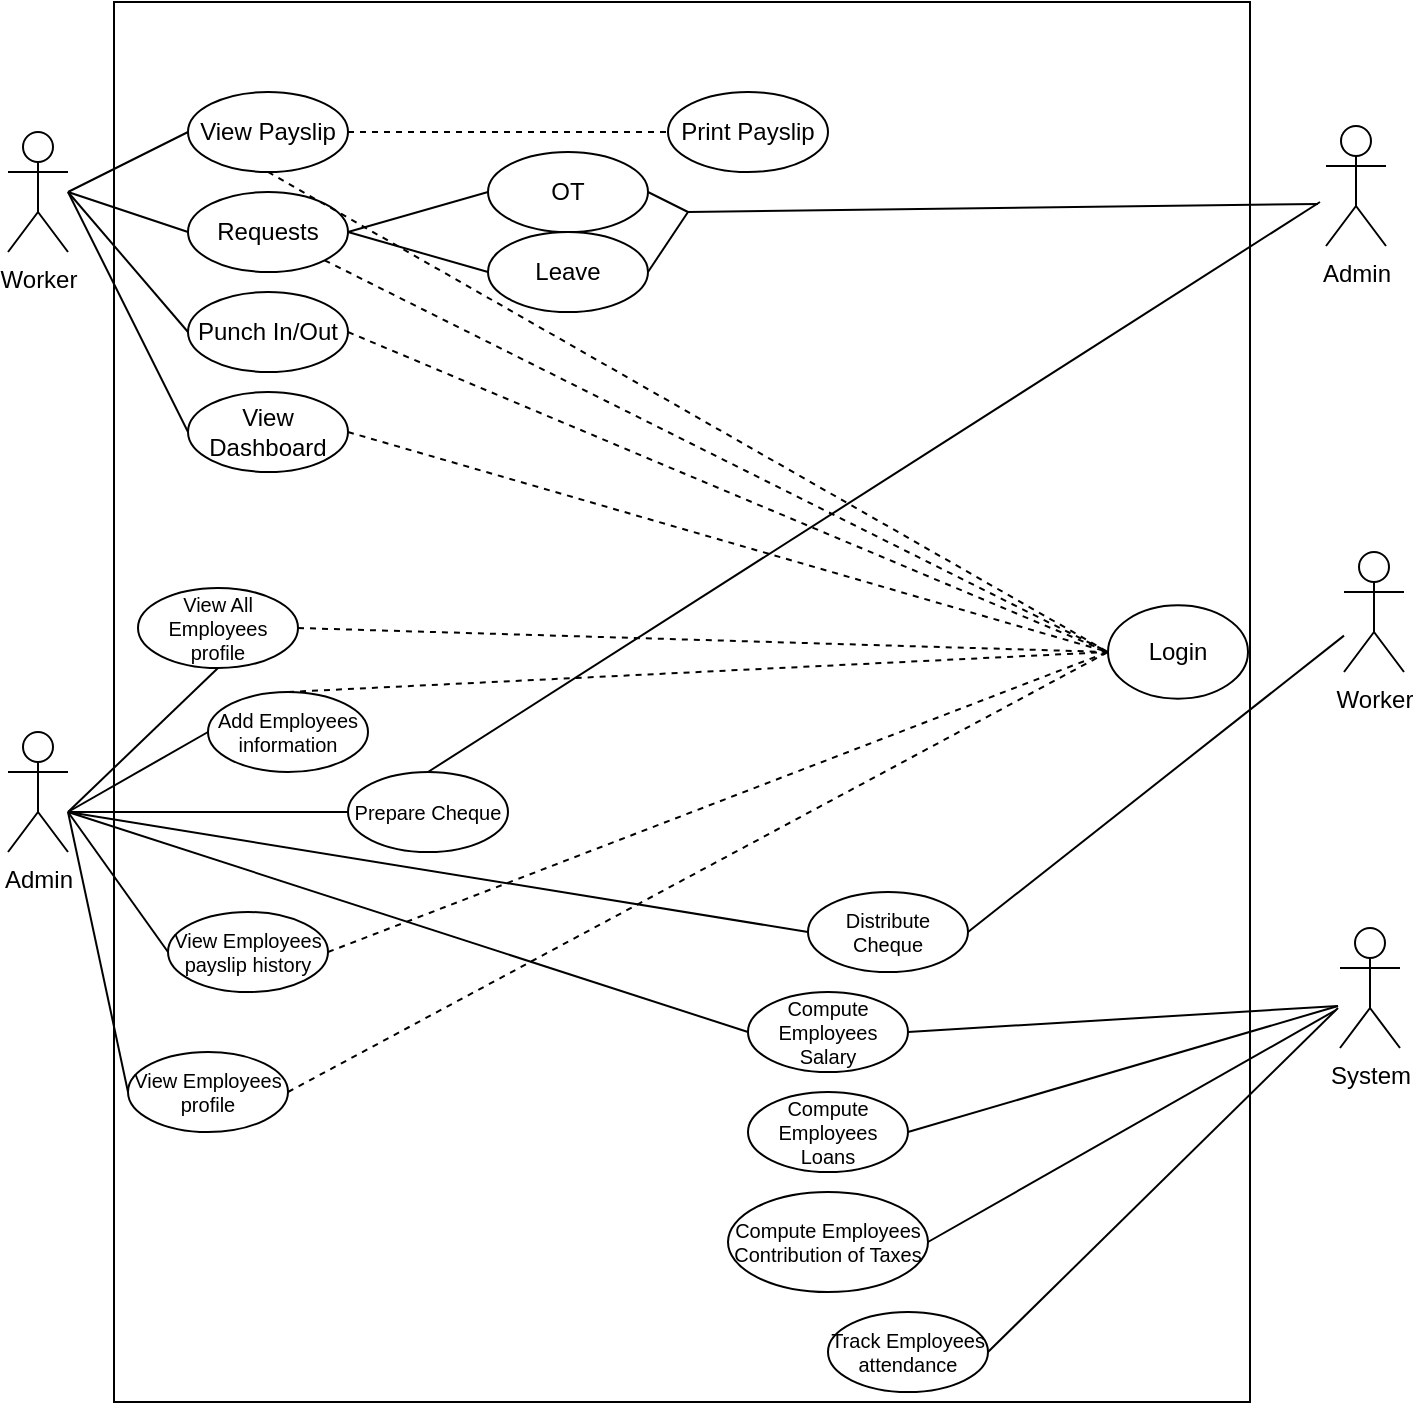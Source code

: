 <mxfile version="22.1.17" type="device">
  <diagram name="Page-1" id="_YU-OsNZQCLQ5xC6rC2F">
    <mxGraphModel dx="1195" dy="658" grid="0" gridSize="10" guides="1" tooltips="1" connect="1" arrows="1" fold="1" page="1" pageScale="1" pageWidth="850" pageHeight="1100" math="0" shadow="0">
      <root>
        <mxCell id="0" />
        <mxCell id="1" parent="0" />
        <mxCell id="QliI198V3Rkb6xiWOrOB-1" value="" style="rounded=0;whiteSpace=wrap;html=1;" vertex="1" parent="1">
          <mxGeometry x="123" y="25" width="568" height="700" as="geometry" />
        </mxCell>
        <mxCell id="iCPJFm4jBijz2kU2VRec-1" value="Worker&lt;br&gt;" style="shape=umlActor;verticalLabelPosition=bottom;verticalAlign=top;html=1;outlineConnect=0;" parent="1" vertex="1">
          <mxGeometry x="70" y="90" width="30" height="60" as="geometry" />
        </mxCell>
        <mxCell id="iCPJFm4jBijz2kU2VRec-5" value="Admin" style="shape=umlActor;verticalLabelPosition=bottom;verticalAlign=top;html=1;outlineConnect=0;" parent="1" vertex="1">
          <mxGeometry x="70" y="390" width="30" height="60" as="geometry" />
        </mxCell>
        <mxCell id="iCPJFm4jBijz2kU2VRec-6" value="Admin" style="shape=umlActor;verticalLabelPosition=bottom;verticalAlign=top;html=1;outlineConnect=0;" parent="1" vertex="1">
          <mxGeometry x="729" y="87" width="30" height="60" as="geometry" />
        </mxCell>
        <mxCell id="iCPJFm4jBijz2kU2VRec-7" value="Worker&lt;br&gt;" style="shape=umlActor;verticalLabelPosition=bottom;verticalAlign=top;html=1;outlineConnect=0;" parent="1" vertex="1">
          <mxGeometry x="738" y="300" width="30" height="60" as="geometry" />
        </mxCell>
        <mxCell id="iCPJFm4jBijz2kU2VRec-8" value="System" style="shape=umlActor;verticalLabelPosition=bottom;verticalAlign=top;html=1;outlineConnect=0;" parent="1" vertex="1">
          <mxGeometry x="736" y="488" width="30" height="60" as="geometry" />
        </mxCell>
        <mxCell id="iCPJFm4jBijz2kU2VRec-10" value="View Payslip" style="ellipse;whiteSpace=wrap;html=1;" parent="1" vertex="1">
          <mxGeometry x="160" y="70" width="80" height="40" as="geometry" />
        </mxCell>
        <mxCell id="iCPJFm4jBijz2kU2VRec-11" value="Requests" style="ellipse;whiteSpace=wrap;html=1;" parent="1" vertex="1">
          <mxGeometry x="160" y="120" width="80" height="40" as="geometry" />
        </mxCell>
        <mxCell id="iCPJFm4jBijz2kU2VRec-12" value="Punch In/Out" style="ellipse;whiteSpace=wrap;html=1;" parent="1" vertex="1">
          <mxGeometry x="160" y="170" width="80" height="40" as="geometry" />
        </mxCell>
        <mxCell id="iCPJFm4jBijz2kU2VRec-14" value="" style="endArrow=none;html=1;rounded=0;entryX=0;entryY=0.5;entryDx=0;entryDy=0;" parent="1" target="iCPJFm4jBijz2kU2VRec-10" edge="1">
          <mxGeometry width="50" height="50" relative="1" as="geometry">
            <mxPoint x="100" y="120" as="sourcePoint" />
            <mxPoint x="150" y="70" as="targetPoint" />
          </mxGeometry>
        </mxCell>
        <mxCell id="iCPJFm4jBijz2kU2VRec-15" value="" style="endArrow=none;html=1;rounded=0;entryX=0;entryY=0.5;entryDx=0;entryDy=0;" parent="1" target="iCPJFm4jBijz2kU2VRec-11" edge="1">
          <mxGeometry width="50" height="50" relative="1" as="geometry">
            <mxPoint x="100" y="120" as="sourcePoint" />
            <mxPoint x="150" y="70" as="targetPoint" />
          </mxGeometry>
        </mxCell>
        <mxCell id="iCPJFm4jBijz2kU2VRec-16" value="" style="endArrow=none;html=1;rounded=0;entryX=0;entryY=0.5;entryDx=0;entryDy=0;" parent="1" target="iCPJFm4jBijz2kU2VRec-12" edge="1">
          <mxGeometry width="50" height="50" relative="1" as="geometry">
            <mxPoint x="100" y="120" as="sourcePoint" />
            <mxPoint x="150" y="70" as="targetPoint" />
          </mxGeometry>
        </mxCell>
        <mxCell id="iCPJFm4jBijz2kU2VRec-17" value="OT" style="ellipse;whiteSpace=wrap;html=1;" parent="1" vertex="1">
          <mxGeometry x="310" y="100" width="80" height="40" as="geometry" />
        </mxCell>
        <mxCell id="iCPJFm4jBijz2kU2VRec-18" value="Leave" style="ellipse;whiteSpace=wrap;html=1;" parent="1" vertex="1">
          <mxGeometry x="310" y="140" width="80" height="40" as="geometry" />
        </mxCell>
        <mxCell id="iCPJFm4jBijz2kU2VRec-19" value="" style="endArrow=none;html=1;rounded=0;entryX=0;entryY=0.5;entryDx=0;entryDy=0;exitX=1;exitY=0.5;exitDx=0;exitDy=0;" parent="1" source="iCPJFm4jBijz2kU2VRec-11" target="iCPJFm4jBijz2kU2VRec-17" edge="1">
          <mxGeometry width="50" height="50" relative="1" as="geometry">
            <mxPoint x="260" y="180" as="sourcePoint" />
            <mxPoint x="310" y="130" as="targetPoint" />
          </mxGeometry>
        </mxCell>
        <mxCell id="iCPJFm4jBijz2kU2VRec-20" value="" style="endArrow=none;html=1;rounded=0;entryX=0;entryY=0.5;entryDx=0;entryDy=0;exitX=1;exitY=0.5;exitDx=0;exitDy=0;" parent="1" source="iCPJFm4jBijz2kU2VRec-11" target="iCPJFm4jBijz2kU2VRec-18" edge="1">
          <mxGeometry width="50" height="50" relative="1" as="geometry">
            <mxPoint x="260" y="180" as="sourcePoint" />
            <mxPoint x="310" y="130" as="targetPoint" />
          </mxGeometry>
        </mxCell>
        <mxCell id="iCPJFm4jBijz2kU2VRec-24" value="Print Payslip" style="ellipse;whiteSpace=wrap;html=1;" parent="1" vertex="1">
          <mxGeometry x="400" y="70" width="80" height="40" as="geometry" />
        </mxCell>
        <mxCell id="iCPJFm4jBijz2kU2VRec-26" value="" style="endArrow=none;dashed=1;html=1;rounded=0;entryX=0;entryY=0.5;entryDx=0;entryDy=0;" parent="1" target="iCPJFm4jBijz2kU2VRec-24" edge="1">
          <mxGeometry width="50" height="50" relative="1" as="geometry">
            <mxPoint x="240" y="90" as="sourcePoint" />
            <mxPoint x="290" y="40" as="targetPoint" />
          </mxGeometry>
        </mxCell>
        <mxCell id="iCPJFm4jBijz2kU2VRec-27" value="" style="endArrow=none;html=1;rounded=0;" parent="1" edge="1">
          <mxGeometry width="50" height="50" relative="1" as="geometry">
            <mxPoint x="390" y="120" as="sourcePoint" />
            <mxPoint x="410" y="130" as="targetPoint" />
          </mxGeometry>
        </mxCell>
        <mxCell id="iCPJFm4jBijz2kU2VRec-28" value="" style="endArrow=none;html=1;rounded=0;exitX=1;exitY=0.5;exitDx=0;exitDy=0;" parent="1" source="iCPJFm4jBijz2kU2VRec-18" edge="1">
          <mxGeometry width="50" height="50" relative="1" as="geometry">
            <mxPoint x="390" y="130" as="sourcePoint" />
            <mxPoint x="410" y="130" as="targetPoint" />
          </mxGeometry>
        </mxCell>
        <mxCell id="iCPJFm4jBijz2kU2VRec-29" value="" style="endArrow=none;html=1;rounded=0;" parent="1" edge="1">
          <mxGeometry width="50" height="50" relative="1" as="geometry">
            <mxPoint x="410" y="130" as="sourcePoint" />
            <mxPoint x="725" y="126" as="targetPoint" />
          </mxGeometry>
        </mxCell>
        <mxCell id="iCPJFm4jBijz2kU2VRec-30" value="View All Employees profile" style="ellipse;whiteSpace=wrap;html=1;fontSize=10;" parent="1" vertex="1">
          <mxGeometry x="135" y="318" width="80" height="40" as="geometry" />
        </mxCell>
        <mxCell id="iCPJFm4jBijz2kU2VRec-31" value="Add Employees information" style="ellipse;whiteSpace=wrap;html=1;fontSize=10;" parent="1" vertex="1">
          <mxGeometry x="170" y="370" width="80" height="40" as="geometry" />
        </mxCell>
        <mxCell id="iCPJFm4jBijz2kU2VRec-32" value="Prepare Cheque" style="ellipse;whiteSpace=wrap;html=1;fontSize=10;" parent="1" vertex="1">
          <mxGeometry x="240" y="410" width="80" height="40" as="geometry" />
        </mxCell>
        <mxCell id="iCPJFm4jBijz2kU2VRec-33" value="View Employees payslip history" style="ellipse;whiteSpace=wrap;html=1;fontSize=10;" parent="1" vertex="1">
          <mxGeometry x="150" y="480" width="80" height="40" as="geometry" />
        </mxCell>
        <mxCell id="iCPJFm4jBijz2kU2VRec-34" value="View Employees profile" style="ellipse;whiteSpace=wrap;html=1;fontSize=10;" parent="1" vertex="1">
          <mxGeometry x="130" y="550" width="80" height="40" as="geometry" />
        </mxCell>
        <mxCell id="iCPJFm4jBijz2kU2VRec-35" value="" style="endArrow=none;html=1;rounded=0;entryX=0.5;entryY=1;entryDx=0;entryDy=0;" parent="1" target="iCPJFm4jBijz2kU2VRec-30" edge="1">
          <mxGeometry width="50" height="50" relative="1" as="geometry">
            <mxPoint x="100" y="430" as="sourcePoint" />
            <mxPoint x="150" y="380" as="targetPoint" />
          </mxGeometry>
        </mxCell>
        <mxCell id="iCPJFm4jBijz2kU2VRec-36" value="" style="endArrow=none;html=1;rounded=0;entryX=0;entryY=0.5;entryDx=0;entryDy=0;" parent="1" target="iCPJFm4jBijz2kU2VRec-31" edge="1">
          <mxGeometry width="50" height="50" relative="1" as="geometry">
            <mxPoint x="100" y="430" as="sourcePoint" />
            <mxPoint x="150" y="380" as="targetPoint" />
          </mxGeometry>
        </mxCell>
        <mxCell id="iCPJFm4jBijz2kU2VRec-37" value="" style="endArrow=none;html=1;rounded=0;entryX=0;entryY=0.5;entryDx=0;entryDy=0;" parent="1" target="iCPJFm4jBijz2kU2VRec-32" edge="1">
          <mxGeometry width="50" height="50" relative="1" as="geometry">
            <mxPoint x="100" y="430" as="sourcePoint" />
            <mxPoint x="370" y="370" as="targetPoint" />
          </mxGeometry>
        </mxCell>
        <mxCell id="iCPJFm4jBijz2kU2VRec-38" value="" style="endArrow=none;html=1;rounded=0;entryX=0;entryY=0.5;entryDx=0;entryDy=0;" parent="1" target="iCPJFm4jBijz2kU2VRec-33" edge="1">
          <mxGeometry width="50" height="50" relative="1" as="geometry">
            <mxPoint x="100" y="430" as="sourcePoint" />
            <mxPoint x="370" y="460" as="targetPoint" />
          </mxGeometry>
        </mxCell>
        <mxCell id="iCPJFm4jBijz2kU2VRec-39" value="" style="endArrow=none;html=1;rounded=0;entryX=0;entryY=0.5;entryDx=0;entryDy=0;" parent="1" target="iCPJFm4jBijz2kU2VRec-34" edge="1">
          <mxGeometry width="50" height="50" relative="1" as="geometry">
            <mxPoint x="100" y="430" as="sourcePoint" />
            <mxPoint x="370" y="460" as="targetPoint" />
          </mxGeometry>
        </mxCell>
        <mxCell id="iCPJFm4jBijz2kU2VRec-40" value="Login" style="ellipse;whiteSpace=wrap;html=1;" parent="1" vertex="1">
          <mxGeometry x="620" y="326.67" width="70" height="46.67" as="geometry" />
        </mxCell>
        <mxCell id="iCPJFm4jBijz2kU2VRec-41" value="" style="endArrow=none;dashed=1;html=1;rounded=0;exitX=1;exitY=0.5;exitDx=0;exitDy=0;entryX=0;entryY=0.5;entryDx=0;entryDy=0;" parent="1" source="iCPJFm4jBijz2kU2VRec-12" target="iCPJFm4jBijz2kU2VRec-40" edge="1">
          <mxGeometry width="50" height="50" relative="1" as="geometry">
            <mxPoint x="240" y="145" as="sourcePoint" />
            <mxPoint x="390" y="270" as="targetPoint" />
          </mxGeometry>
        </mxCell>
        <mxCell id="iCPJFm4jBijz2kU2VRec-43" value="View Dashboard" style="ellipse;whiteSpace=wrap;html=1;" parent="1" vertex="1">
          <mxGeometry x="160" y="220" width="80" height="40" as="geometry" />
        </mxCell>
        <mxCell id="iCPJFm4jBijz2kU2VRec-44" value="" style="endArrow=none;html=1;rounded=0;entryX=0;entryY=0.5;entryDx=0;entryDy=0;" parent="1" target="iCPJFm4jBijz2kU2VRec-43" edge="1">
          <mxGeometry width="50" height="50" relative="1" as="geometry">
            <mxPoint x="100" y="120" as="sourcePoint" />
            <mxPoint x="370" y="350" as="targetPoint" />
          </mxGeometry>
        </mxCell>
        <mxCell id="iCPJFm4jBijz2kU2VRec-45" value="" style="endArrow=none;dashed=1;html=1;rounded=0;exitX=1;exitY=0.5;exitDx=0;exitDy=0;entryX=0;entryY=0.5;entryDx=0;entryDy=0;" parent="1" source="iCPJFm4jBijz2kU2VRec-43" target="iCPJFm4jBijz2kU2VRec-40" edge="1">
          <mxGeometry width="50" height="50" relative="1" as="geometry">
            <mxPoint x="320" y="400" as="sourcePoint" />
            <mxPoint x="370" y="350" as="targetPoint" />
          </mxGeometry>
        </mxCell>
        <mxCell id="iCPJFm4jBijz2kU2VRec-46" value="" style="endArrow=none;dashed=1;html=1;rounded=0;exitX=1;exitY=1;exitDx=0;exitDy=0;" parent="1" source="iCPJFm4jBijz2kU2VRec-11" edge="1">
          <mxGeometry width="50" height="50" relative="1" as="geometry">
            <mxPoint x="320" y="400" as="sourcePoint" />
            <mxPoint x="620" y="350" as="targetPoint" />
          </mxGeometry>
        </mxCell>
        <mxCell id="iCPJFm4jBijz2kU2VRec-47" value="" style="endArrow=none;dashed=1;html=1;rounded=0;exitX=0.5;exitY=1;exitDx=0;exitDy=0;" parent="1" source="iCPJFm4jBijz2kU2VRec-10" edge="1">
          <mxGeometry width="50" height="50" relative="1" as="geometry">
            <mxPoint x="320" y="400" as="sourcePoint" />
            <mxPoint x="620" y="350" as="targetPoint" />
          </mxGeometry>
        </mxCell>
        <mxCell id="iCPJFm4jBijz2kU2VRec-48" value="" style="endArrow=none;dashed=1;html=1;rounded=0;exitX=1;exitY=0.5;exitDx=0;exitDy=0;entryX=0;entryY=0.5;entryDx=0;entryDy=0;" parent="1" source="iCPJFm4jBijz2kU2VRec-30" target="iCPJFm4jBijz2kU2VRec-40" edge="1">
          <mxGeometry width="50" height="50" relative="1" as="geometry">
            <mxPoint x="320" y="400" as="sourcePoint" />
            <mxPoint x="370" y="350" as="targetPoint" />
          </mxGeometry>
        </mxCell>
        <mxCell id="iCPJFm4jBijz2kU2VRec-49" value="" style="endArrow=none;dashed=1;html=1;rounded=0;exitX=0.5;exitY=0;exitDx=0;exitDy=0;entryX=0;entryY=0.5;entryDx=0;entryDy=0;" parent="1" source="iCPJFm4jBijz2kU2VRec-31" target="iCPJFm4jBijz2kU2VRec-40" edge="1">
          <mxGeometry width="50" height="50" relative="1" as="geometry">
            <mxPoint x="320" y="400" as="sourcePoint" />
            <mxPoint x="500" y="350" as="targetPoint" />
          </mxGeometry>
        </mxCell>
        <mxCell id="iCPJFm4jBijz2kU2VRec-50" value="" style="endArrow=none;dashed=1;html=1;rounded=0;entryX=0;entryY=0.5;entryDx=0;entryDy=0;" parent="1" target="iCPJFm4jBijz2kU2VRec-40" edge="1">
          <mxGeometry width="50" height="50" relative="1" as="geometry">
            <mxPoint x="230" y="500" as="sourcePoint" />
            <mxPoint x="280" y="450" as="targetPoint" />
          </mxGeometry>
        </mxCell>
        <mxCell id="iCPJFm4jBijz2kU2VRec-51" value="" style="endArrow=none;html=1;rounded=0;exitX=0.5;exitY=0;exitDx=0;exitDy=0;" parent="1" source="iCPJFm4jBijz2kU2VRec-32" edge="1">
          <mxGeometry width="50" height="50" relative="1" as="geometry">
            <mxPoint x="320" y="400" as="sourcePoint" />
            <mxPoint x="726" y="125" as="targetPoint" />
          </mxGeometry>
        </mxCell>
        <mxCell id="iCPJFm4jBijz2kU2VRec-54" value="" style="endArrow=none;dashed=1;html=1;rounded=0;exitX=1;exitY=0.5;exitDx=0;exitDy=0;" parent="1" source="iCPJFm4jBijz2kU2VRec-34" edge="1">
          <mxGeometry width="50" height="50" relative="1" as="geometry">
            <mxPoint x="440" y="430" as="sourcePoint" />
            <mxPoint x="620" y="350" as="targetPoint" />
          </mxGeometry>
        </mxCell>
        <mxCell id="iCPJFm4jBijz2kU2VRec-56" value="Distribute Cheque" style="ellipse;whiteSpace=wrap;html=1;fontSize=10;" parent="1" vertex="1">
          <mxGeometry x="470" y="470" width="80" height="40" as="geometry" />
        </mxCell>
        <mxCell id="iCPJFm4jBijz2kU2VRec-57" value="" style="endArrow=none;html=1;rounded=0;entryX=0;entryY=0.5;entryDx=0;entryDy=0;" parent="1" target="iCPJFm4jBijz2kU2VRec-56" edge="1">
          <mxGeometry width="50" height="50" relative="1" as="geometry">
            <mxPoint x="100" y="430" as="sourcePoint" />
            <mxPoint x="150" y="380" as="targetPoint" />
          </mxGeometry>
        </mxCell>
        <mxCell id="iCPJFm4jBijz2kU2VRec-58" value="" style="endArrow=none;html=1;rounded=0;" parent="1" edge="1" target="iCPJFm4jBijz2kU2VRec-7">
          <mxGeometry width="50" height="50" relative="1" as="geometry">
            <mxPoint x="550" y="490" as="sourcePoint" />
            <mxPoint x="736" y="353" as="targetPoint" />
          </mxGeometry>
        </mxCell>
        <mxCell id="iCPJFm4jBijz2kU2VRec-59" value="Compute Employees Salary" style="ellipse;whiteSpace=wrap;html=1;fontSize=10;" parent="1" vertex="1">
          <mxGeometry x="440" y="520" width="80" height="40" as="geometry" />
        </mxCell>
        <mxCell id="iCPJFm4jBijz2kU2VRec-60" value="" style="endArrow=none;html=1;rounded=0;entryX=0;entryY=0.5;entryDx=0;entryDy=0;" parent="1" target="iCPJFm4jBijz2kU2VRec-59" edge="1">
          <mxGeometry width="50" height="50" relative="1" as="geometry">
            <mxPoint x="100" y="430" as="sourcePoint" />
            <mxPoint x="490" y="380" as="targetPoint" />
          </mxGeometry>
        </mxCell>
        <mxCell id="iCPJFm4jBijz2kU2VRec-61" value="" style="endArrow=none;html=1;rounded=0;" parent="1" edge="1">
          <mxGeometry width="50" height="50" relative="1" as="geometry">
            <mxPoint x="520" y="540" as="sourcePoint" />
            <mxPoint x="735" y="527" as="targetPoint" />
          </mxGeometry>
        </mxCell>
        <mxCell id="iCPJFm4jBijz2kU2VRec-63" value="Compute Employees Loans" style="ellipse;whiteSpace=wrap;html=1;fontSize=10;" parent="1" vertex="1">
          <mxGeometry x="440" y="570" width="80" height="40" as="geometry" />
        </mxCell>
        <mxCell id="iCPJFm4jBijz2kU2VRec-65" value="" style="endArrow=none;html=1;rounded=0;exitX=1;exitY=0.5;exitDx=0;exitDy=0;" parent="1" source="iCPJFm4jBijz2kU2VRec-63" edge="1">
          <mxGeometry width="50" height="50" relative="1" as="geometry">
            <mxPoint x="440" y="430" as="sourcePoint" />
            <mxPoint x="735" y="527" as="targetPoint" />
          </mxGeometry>
        </mxCell>
        <mxCell id="iCPJFm4jBijz2kU2VRec-66" value="Compute Employees Contribution of Taxes" style="ellipse;whiteSpace=wrap;html=1;fontSize=10;" parent="1" vertex="1">
          <mxGeometry x="430" y="620" width="100" height="50" as="geometry" />
        </mxCell>
        <mxCell id="iCPJFm4jBijz2kU2VRec-67" value="" style="endArrow=none;html=1;rounded=0;exitX=1;exitY=0.5;exitDx=0;exitDy=0;" parent="1" source="iCPJFm4jBijz2kU2VRec-66" edge="1">
          <mxGeometry width="50" height="50" relative="1" as="geometry">
            <mxPoint x="440" y="430" as="sourcePoint" />
            <mxPoint x="734" y="529" as="targetPoint" />
          </mxGeometry>
        </mxCell>
        <mxCell id="iCPJFm4jBijz2kU2VRec-68" value="Track Employees attendance" style="ellipse;whiteSpace=wrap;html=1;fontSize=10;" parent="1" vertex="1">
          <mxGeometry x="480" y="680" width="80" height="40" as="geometry" />
        </mxCell>
        <mxCell id="iCPJFm4jBijz2kU2VRec-69" value="" style="endArrow=none;html=1;rounded=0;exitX=1;exitY=0.5;exitDx=0;exitDy=0;" parent="1" source="iCPJFm4jBijz2kU2VRec-68" edge="1">
          <mxGeometry width="50" height="50" relative="1" as="geometry">
            <mxPoint x="440" y="630" as="sourcePoint" />
            <mxPoint x="735" y="528" as="targetPoint" />
          </mxGeometry>
        </mxCell>
      </root>
    </mxGraphModel>
  </diagram>
</mxfile>
